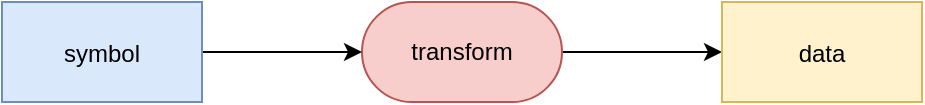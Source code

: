 <mxfile version="27.1.6">
  <diagram id="fjhbV3nrnY6ZYSdmAjTp" name="Page-1">
    <mxGraphModel dx="786" dy="471" grid="1" gridSize="10" guides="1" tooltips="1" connect="1" arrows="1" fold="1" page="1" pageScale="1" pageWidth="1654" pageHeight="1169" math="0" shadow="0">
      <root>
        <mxCell id="0" />
        <mxCell id="1" parent="0" />
        <mxCell id="W98hdf0u78axuI_yLUaM-46" style="edgeStyle=orthogonalEdgeStyle;rounded=0;orthogonalLoop=1;jettySize=auto;html=1;exitX=1;exitY=0.5;exitDx=0;exitDy=0;entryX=0;entryY=0.5;entryDx=0;entryDy=0;" edge="1" source="W98hdf0u78axuI_yLUaM-47" target="W98hdf0u78axuI_yLUaM-48" parent="1">
          <mxGeometry relative="1" as="geometry" />
        </mxCell>
        <UserObject label="transform" tooltip="embed" id="W98hdf0u78axuI_yLUaM-47">
          <mxCell style="rounded=1;whiteSpace=wrap;html=1;arcSize=50;fillColor=#f8cecc;strokeColor=#b85450;" name="transform" vertex="1" parent="1" tooltip="⚠️ Node not part of any valid pattern.">
            <mxGeometry x="420" y="260" width="100" height="50" as="geometry" />
          </mxCell>
        </UserObject>
        <UserObject label="data" tooltip="number&#xa;text&#xa;tensor&#xa;stream&#xa;(matrix)&#xa;(numeric)&#xa;(time-series)" id="W98hdf0u78axuI_yLUaM-48">
          <mxCell style="rectangle;fillColor=#fff2cc;strokeColor=#d6b656;" name="data" vertex="1" parent="1" tooltip="⚠️ Node not part of any valid pattern.">
            <mxGeometry x="600" y="260" width="100" height="50" as="geometry" />
          </mxCell>
        </UserObject>
        <mxCell id="W98hdf0u78axuI_yLUaM-50" style="edgeStyle=orthogonalEdgeStyle;rounded=0;orthogonalLoop=1;jettySize=auto;html=1;entryX=0;entryY=0.5;entryDx=0;entryDy=0;" edge="1" parent="1" source="W98hdf0u78axuI_yLUaM-49" target="W98hdf0u78axuI_yLUaM-47">
          <mxGeometry relative="1" as="geometry" />
        </mxCell>
        <UserObject label="symbol" tooltip="label&#xa;trace&#xa;(text)" id="W98hdf0u78axuI_yLUaM-49">
          <mxCell style="rectangle;fillColor=#dae8fc;strokeColor=#6c8ebf;" name="symbol" vertex="1" parent="1" tooltip="⚠️ Node not part of any valid pattern.">
            <mxGeometry x="240" y="260" width="100" height="50" as="geometry" />
          </mxCell>
        </UserObject>
      </root>
    </mxGraphModel>
  </diagram>
</mxfile>
